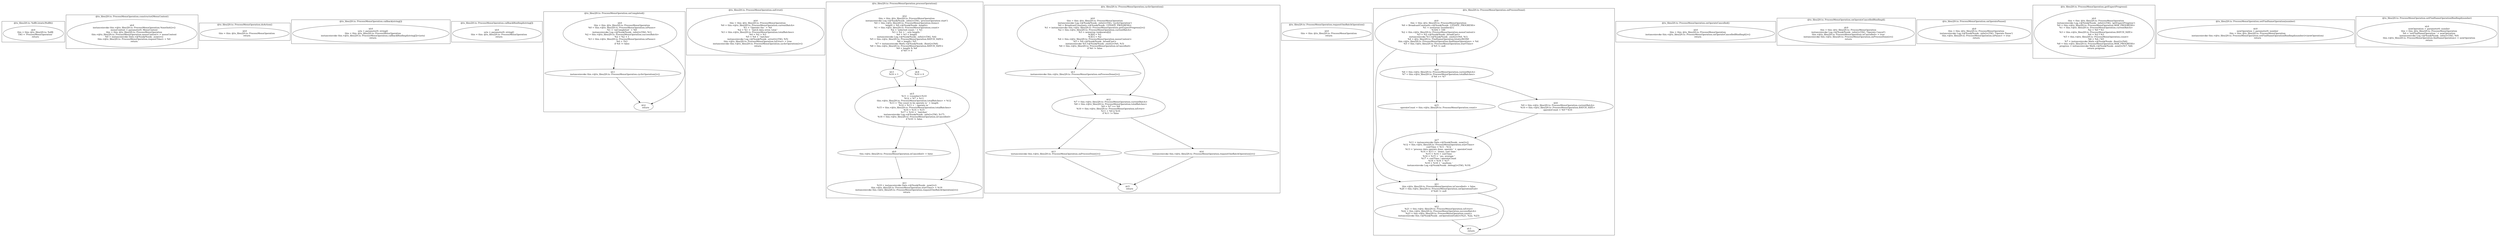 digraph "29.ts" {
subgraph "cluster_@ts_files/29.ts: %dflt.[static]%dflt()" {
  label="@ts_files/29.ts: %dflt.[static]%dflt()";
  Node33270 [label="id:0
      this = this: @ts_files/29.ts: %dflt
      TAG = 'ProcessMenuOperation'
      return"];
}
subgraph "cluster_@ts_files/29.ts: ProcessMenuOperation.constructor(MenuContext)" {
  label="@ts_files/29.ts: ProcessMenuOperation.constructor(MenuContext)";
  Node60220 [label="id:0
      instanceinvoke this.<@ts_files/29.ts: ProcessMenuOperation.%instInit()>()
      menuContext = parameter0: MenuContext
      this = this: @ts_files/29.ts: ProcessMenuOperation
      this.<@ts_files/29.ts: ProcessMenuOperation.menuContext> = menuContext
      %0 = instanceinvoke Date.<@%unk/%unk: .now()>()
      this.<@ts_files/29.ts: ProcessMenuOperation.requestTime> = %0
      return"];
}
subgraph "cluster_@ts_files/29.ts: ProcessMenuOperation.doAction()" {
  label="@ts_files/29.ts: ProcessMenuOperation.doAction()";
  Node44710 [label="id:0
      this = this: @ts_files/29.ts: ProcessMenuOperation
      return"];
}
subgraph "cluster_@ts_files/29.ts: ProcessMenuOperation.callback(string[])" {
  label="@ts_files/29.ts: ProcessMenuOperation.callback(string[])";
  Node53140 [label="id:0
      uris = parameter0: string[]
      this = this: @ts_files/29.ts: ProcessMenuOperation
      instanceinvoke this.<@ts_files/29.ts: ProcessMenuOperation.callbackBindImpl(string[])>(uris)
      return"];
}
subgraph "cluster_@ts_files/29.ts: ProcessMenuOperation.callbackBindImpl(string[])" {
  label="@ts_files/29.ts: ProcessMenuOperation.callbackBindImpl(string[])";
  Node60970 [label="id:0
      uris = parameter0: string[]
      this = this: @ts_files/29.ts: ProcessMenuOperation
      return"];
}
subgraph "cluster_@ts_files/29.ts: ProcessMenuOperation.onCompleted()" {
  label="@ts_files/29.ts: ProcessMenuOperation.onCompleted()";
  Node48000 [label="id:0
      this = this: @ts_files/29.ts: ProcessMenuOperation
      %0 = this.<@ts_files/29.ts: ProcessMenuOperation.isPause>
      %1 = 'onCompleted ' + %0
      instanceinvoke Log.<@%unk/%unk: .info()>(TAG, %1)
      %2 = this.<@ts_files/29.ts: ProcessMenuOperation.successBatch>
      %2 = %2 + 1
      %3 = this.<@ts_files/29.ts: ProcessMenuOperation.isPause>
      %4 = !%3
      if %4 != false"];
  Node48001 [label="id:1
      instanceinvoke this.<@ts_files/29.ts: ProcessMenuOperation.cyclicOperation()>()"];
  Node48002 [label="id:2
      return"];
  Node48000 -> Node48001;
  Node48000 -> Node48002;
  Node48001 -> Node48002;
}
subgraph "cluster_@ts_files/29.ts: ProcessMenuOperation.onError()" {
  label="@ts_files/29.ts: ProcessMenuOperation.onError()";
  Node43970 [label="id:0
      this = this: @ts_files/29.ts: ProcessMenuOperation
      %0 = this.<@ts_files/29.ts: ProcessMenuOperation.currentBatch>
      %1 = 'Operate the ' + %0
      %2 = %1 + ' batch data error, total '
      %3 = this.<@ts_files/29.ts: ProcessMenuOperation.totalBatches>
      %4 = %2 + %3
      %5 = %4 + ' batches'
      instanceinvoke Log.<@%unk/%unk: .error()>(TAG, %5)
      this.<@ts_files/29.ts: ProcessMenuOperation.isError> = true
      instanceinvoke this.<@ts_files/29.ts: ProcessMenuOperation.cyclicOperation()>()
      return"];
}
subgraph "cluster_@ts_files/29.ts: ProcessMenuOperation.processOperation()" {
  label="@ts_files/29.ts: ProcessMenuOperation.processOperation()";
  Node53660 [label="id:0
      this.<@ts_files/29.ts: ProcessMenuOperation.isCancelled> = false"];
  Node53661 [label="id:1
      %19 = instanceinvoke Date.<@%unk/%unk: .now()>()
      this.<@ts_files/29.ts: ProcessMenuOperation.startTime> = %19
      instanceinvoke this.<@ts_files/29.ts: ProcessMenuOperation.requestOneBatchOperation()>()
      return"];
  Node53662 [label="id:2
      this = this: @ts_files/29.ts: ProcessMenuOperation
      instanceinvoke Log.<@%unk/%unk: .info()>(TAG, 'processOperation start')
      %0 = this.<@ts_files/29.ts: ProcessMenuOperation.items>
      length = %0.<@%unk/%unk: .length>
      %1 = this.<@ts_files/29.ts: ProcessMenuOperation.count>
      %2 = 'selected count: ' + %1
      %3 = %2 + ', uris length: '
      %4 = %3 + length
      instanceinvoke Log.<@%unk/%unk: .info()>(TAG, %4)
      %5 = this.<@ts_files/29.ts: ProcessMenuOperation.BATCH_SIZE>
      %6 = length / %5
      %7 = instanceinvoke Math.<@%unk/%unk: .floor()>(%6)
      %8 = this.<@ts_files/29.ts: ProcessMenuOperation.BATCH_SIZE>
      %9 = length % %8
      if %9 != 0"];
  Node53663 [label="id:3
      %10 = 1"];
  Node53664 [label="id:4
      %10 = 0"];
  Node53665 [label="id:5
      %11 = <number>%10
      %12 = %7 + %11
      this.<@ts_files/29.ts: ProcessMenuOperation.totalBatches> = %12
      %13 = 'The count to be operate is ' + length
      %14 = %13 + ', operate in '
      %15 = this.<@ts_files/29.ts: ProcessMenuOperation.totalBatches>
      %16 = %14 + %15
      %17 = %16 + ' batches'
      instanceinvoke Log.<@%unk/%unk: .info()>(TAG, %17)
      %18 = this.<@ts_files/29.ts: ProcessMenuOperation.isCancelled>
      if %18 != false"];
  Node53660 -> Node53661;
  Node53662 -> Node53663;
  Node53662 -> Node53664;
  Node53663 -> Node53665;
  Node53664 -> Node53665;
  Node53665 -> Node53660;
  Node53665 -> Node53661;
}
subgraph "cluster_@ts_files/29.ts: ProcessMenuOperation.cyclicOperation()" {
  label="@ts_files/29.ts: ProcessMenuOperation.cyclicOperation()";
  Node52300 [label="id:0
      this = this: @ts_files/29.ts: ProcessMenuOperation
      instanceinvoke Log.<@%unk/%unk: .info()>(TAG, 'cyclicOperation')
      %0 = BroadcastConstants.<@%unk/%unk: .UPDATE_PROGRESS>
      %1 = instanceinvoke this.<@ts_files/29.ts: ProcessMenuOperation.getExpectProgress()>()
      %2 = this.<@ts_files/29.ts: ProcessMenuOperation.currentBatch>
      %3 = newarray (unknown)[2]
      %3[0] = %1
      %3[1] = %2
      %4 = this.<@ts_files/29.ts: ProcessMenuOperation.menuContext>
      %5 = %4.<@%unk/%unk: .broadCast>
      instanceinvoke %5.<@%unk/%unk: .emit()>(%0, %3)
      %6 = this.<@ts_files/29.ts: ProcessMenuOperation.isCancelled>
      if %6 != false"];
  Node52301 [label="id:1
      instanceinvoke this.<@ts_files/29.ts: ProcessMenuOperation.onProcessDone()>()"];
  Node52302 [label="id:2
      %7 = this.<@ts_files/29.ts: ProcessMenuOperation.currentBatch>
      %8 = this.<@ts_files/29.ts: ProcessMenuOperation.totalBatches>
      %9 = %7 >= %8
      %10 = this.<@ts_files/29.ts: ProcessMenuOperation.isError>
      %11 = %9 || %10
      if %11 != false"];
  Node52303 [label="id:3
      instanceinvoke this.<@ts_files/29.ts: ProcessMenuOperation.onProcessDone()>()"];
  Node52304 [label="id:4
      instanceinvoke this.<@ts_files/29.ts: ProcessMenuOperation.requestOneBatchOperation()>()"];
  Node52305 [label="id:5
      return"];
  Node52300 -> Node52301;
  Node52300 -> Node52302;
  Node52301 -> Node52302;
  Node52302 -> Node52303;
  Node52302 -> Node52304;
  Node52303 -> Node52305;
  Node52304 -> Node52305;
}
subgraph "cluster_@ts_files/29.ts: ProcessMenuOperation.requestOneBatchOperation()" {
  label="@ts_files/29.ts: ProcessMenuOperation.requestOneBatchOperation()";
  Node61480 [label="id:0
      this = this: @ts_files/29.ts: ProcessMenuOperation
      return"];
}
subgraph "cluster_@ts_files/29.ts: ProcessMenuOperation.onProcessDone()" {
  label="@ts_files/29.ts: ProcessMenuOperation.onProcessDone()";
  Node50000 [label="id:0
      this = this: @ts_files/29.ts: ProcessMenuOperation
      %0 = BroadcastConstants.<@%unk/%unk: .UPDATE_PROGRESS>
      %1 = newarray (number)[1]
      %1[0] = 100
      %2 = this.<@ts_files/29.ts: ProcessMenuOperation.menuContext>
      %3 = %2.<@%unk/%unk: .broadCast>
      instanceinvoke %3.<@%unk/%unk: .emit()>(%0, %1)
      %4 = @ts_files/29.ts: FindSameOperation.[static]NONE
      this.<@ts_files/29.ts: ProcessMenuOperation.findSameOperation> = %4
      %5 = this.<@ts_files/29.ts: ProcessMenuOperation.startTime>
      if %5 != null"];
  Node50001 [label="id:1
      this.<@ts_files/29.ts: ProcessMenuOperation.isCancelled> = false
      %20 = this.<@ts_files/29.ts: ProcessMenuOperation.onOperationEnd>
      if %20 != null"];
  Node50002 [label="id:2
      %21 = this.<@ts_files/29.ts: ProcessMenuOperation.isError>
      %22 = this.<@ts_files/29.ts: ProcessMenuOperation.successBatch>
      %23 = this.<@ts_files/29.ts: ProcessMenuOperation.count>
      instanceinvoke this.<@%unk/%unk: .onOperationEnd()>(%21, %22, %23)"];
  Node50003 [label="id:3
      return"];
  Node50004 [label="id:4
      %6 = this.<@ts_files/29.ts: ProcessMenuOperation.currentBatch>
      %7 = this.<@ts_files/29.ts: ProcessMenuOperation.totalBatches>
      if %6 >= %7"];
  Node50005 [label="id:5
      operateCount = this.<@ts_files/29.ts: ProcessMenuOperation.count>"];
  Node50006 [label="id:6
      %9 = this.<@ts_files/29.ts: ProcessMenuOperation.currentBatch>
      %10 = this.<@ts_files/29.ts: ProcessMenuOperation.BATCH_SIZE>
      operateCount = %9 * %10"];
  Node50007 [label="id:7
      %11 = instanceinvoke Date.<@%unk/%unk: .now()>()
      %12 = this.<@ts_files/29.ts: ProcessMenuOperation.startTime>
      costTime = %11 - %12
      %13 = 'process data operate done, operate ' + operateCount
      %14 = %13 + ' items, cost time '
      %15 = %14 + costTime
      %16 = %15 + ' ms, average '
      %17 = costTime / operateCount
      %18 = %16 + %17
      %19 = %18 + ' ms/item.'
      instanceinvoke Log.<@%unk/%unk: .debug()>(TAG, %19)"];
  Node50000 -> Node50001;
  Node50000 -> Node50004;
  Node50001 -> Node50002;
  Node50001 -> Node50003;
  Node50002 -> Node50003;
  Node50004 -> Node50005;
  Node50004 -> Node50006;
  Node50005 -> Node50007;
  Node50006 -> Node50007;
  Node50007 -> Node50001;
}
subgraph "cluster_@ts_files/29.ts: ProcessMenuOperation.onOperateCancelled()" {
  label="@ts_files/29.ts: ProcessMenuOperation.onOperateCancelled()";
  Node54860 [label="id:0
      this = this: @ts_files/29.ts: ProcessMenuOperation
      instanceinvoke this.<@ts_files/29.ts: ProcessMenuOperation.onOperateCancelledBindImpl()>()
      return"];
}
subgraph "cluster_@ts_files/29.ts: ProcessMenuOperation.onOperateCancelledBindImpl()" {
  label="@ts_files/29.ts: ProcessMenuOperation.onOperateCancelledBindImpl()";
  Node62690 [label="id:0
      this = this: @ts_files/29.ts: ProcessMenuOperation
      instanceinvoke Log.<@%unk/%unk: .info()>(TAG, 'Operate Cancel')
      this.<@ts_files/29.ts: ProcessMenuOperation.isCancelled> = true
      instanceinvoke this.<@ts_files/29.ts: ProcessMenuOperation.onProcessDone()>()
      return"];
}
subgraph "cluster_@ts_files/29.ts: ProcessMenuOperation.onOperatePause()" {
  label="@ts_files/29.ts: ProcessMenuOperation.onOperatePause()";
  Node51050 [label="id:0
      this = this: @ts_files/29.ts: ProcessMenuOperation
      instanceinvoke Log.<@%unk/%unk: .info()>(TAG, 'Operate Pause')
      this.<@ts_files/29.ts: ProcessMenuOperation.isPause> = true
      return"];
}
subgraph "cluster_@ts_files/29.ts: ProcessMenuOperation.getExpectProgress()" {
  label="@ts_files/29.ts: ProcessMenuOperation.getExpectProgress()";
  Node54440 [label="id:0
      this = this: @ts_files/29.ts: ProcessMenuOperation
      instanceinvoke Log.<@%unk/%unk: .info()>(TAG, 'getExpectProgress')
      %0 = this.<@ts_files/29.ts: ProcessMenuOperation.MAX_PROGRESS>
      %1 = this.<@ts_files/29.ts: ProcessMenuOperation.currentBatch>
      %2 = %0 * %1
      %3 = this.<@ts_files/29.ts: ProcessMenuOperation.BATCH_SIZE>
      %4 = %2 * %3
      %5 = this.<@ts_files/29.ts: ProcessMenuOperation.count>
      %6 = %4 / %5
      %7 = instanceinvoke Math.<@%unk/%unk: .floor()>(%6)
      %8 = this.<@ts_files/29.ts: ProcessMenuOperation.MAX_PROGRESS>
      progress = instanceinvoke Math.<@%unk/%unk: .min()>(%7, %8)
      return progress"];
}
subgraph "cluster_@ts_files/29.ts: ProcessMenuOperation.setFindSameOperation(number)" {
  label="@ts_files/29.ts: ProcessMenuOperation.setFindSameOperation(number)";
  Node63550 [label="id:0
      newOperation = parameter0: number
      this = this: @ts_files/29.ts: ProcessMenuOperation
      instanceinvoke this.<@ts_files/29.ts: ProcessMenuOperation.setFindSameOperationBindImpl(number)>(newOperation)
      return"];
}
subgraph "cluster_@ts_files/29.ts: ProcessMenuOperation.setFindSameOperationBindImpl(number)" {
  label="@ts_files/29.ts: ProcessMenuOperation.setFindSameOperationBindImpl(number)";
  Node71380 [label="id:0
      newOperation = parameter0: number
      this = this: @ts_files/29.ts: ProcessMenuOperation
      %0 = 'setFindSameOperation ' + newOperation
      instanceinvoke Log.<@%unk/%unk: .info()>(TAG, %0)
      this.<@ts_files/29.ts: ProcessMenuOperation.findSameOperation> = newOperation
      return"];
}
}
